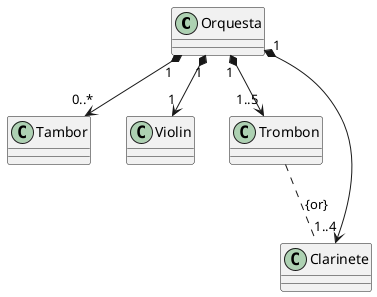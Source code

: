 @startuml
Class Orquesta{}
Class Tambor{}
Class Violin {}
Class Trombon {}
Class Clarinete{}
Orquesta "1" *--> "1" Violin
Orquesta"1" *--> "0..*" Tambor
Orquesta "1" *--> "1..5" Trombon
Orquesta "1" *--> "1..4" Clarinete
Trombon .. Clarinete: {or}
@enduml